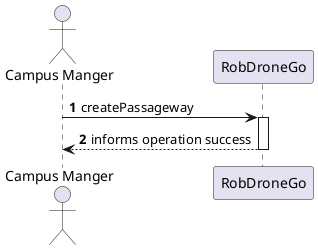 @startuml
'https://plantuml.com/sequence-diagram

autonumber
actor "Campus Manger" as CM
participant RobDroneGo

CM -> RobDroneGo : createPassageway
activate RobDroneGo


RobDroneGo --> CM : informs operation success
deactivate RobDroneGo


@enduml
